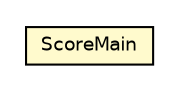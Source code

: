 #!/usr/local/bin/dot
#
# Class diagram 
# Generated by UMLGraph version R5_6-24-gf6e263 (http://www.umlgraph.org/)
#

digraph G {
	edge [fontname="Helvetica",fontsize=10,labelfontname="Helvetica",labelfontsize=10];
	node [fontname="Helvetica",fontsize=10,shape=plaintext];
	nodesep=0.25;
	ranksep=0.5;
	// com.rockhoppertech.music.examples.score.ScoreMain
	c10771 [label=<<table title="com.rockhoppertech.music.examples.score.ScoreMain" border="0" cellborder="1" cellspacing="0" cellpadding="2" port="p" bgcolor="lemonChiffon" href="./ScoreMain.html">
		<tr><td><table border="0" cellspacing="0" cellpadding="1">
<tr><td align="center" balign="center"> ScoreMain </td></tr>
		</table></td></tr>
		</table>>, URL="./ScoreMain.html", fontname="Helvetica", fontcolor="black", fontsize=9.0];
}

